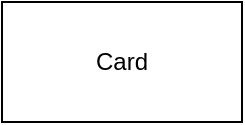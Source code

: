 <mxfile version="14.9.0" type="device"><diagram id="-fIyv_t_2isAedjjdhkn" name="Page-1"><mxGraphModel dx="870" dy="537" grid="1" gridSize="10" guides="1" tooltips="1" connect="1" arrows="1" fold="1" page="1" pageScale="1" pageWidth="827" pageHeight="1169" math="0" shadow="0"><root><mxCell id="0"/><mxCell id="1" parent="0"/><mxCell id="00wGoJvVgWLlc5hGgEw4-1" value="Card" style="rounded=0;whiteSpace=wrap;html=1;" vertex="1" parent="1"><mxGeometry x="40" y="40" width="120" height="60" as="geometry"/></mxCell></root></mxGraphModel></diagram></mxfile>